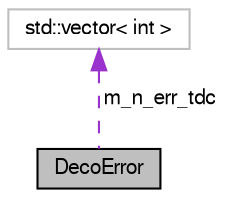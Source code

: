 digraph "DecoError"
{
  bgcolor="transparent";
  edge [fontname="FreeSans",fontsize="10",labelfontname="FreeSans",labelfontsize="10"];
  node [fontname="FreeSans",fontsize="10",shape=record];
  Node1 [label="DecoError",height=0.2,width=0.4,color="black", fillcolor="grey75", style="filled" fontcolor="black"];
  Node2 -> Node1 [dir="back",color="darkorchid3",fontsize="10",style="dashed",label=" m_n_err_tdc" ,fontname="FreeSans"];
  Node2 [label="std::vector\< int \>",height=0.2,width=0.4,color="grey75"];
}
